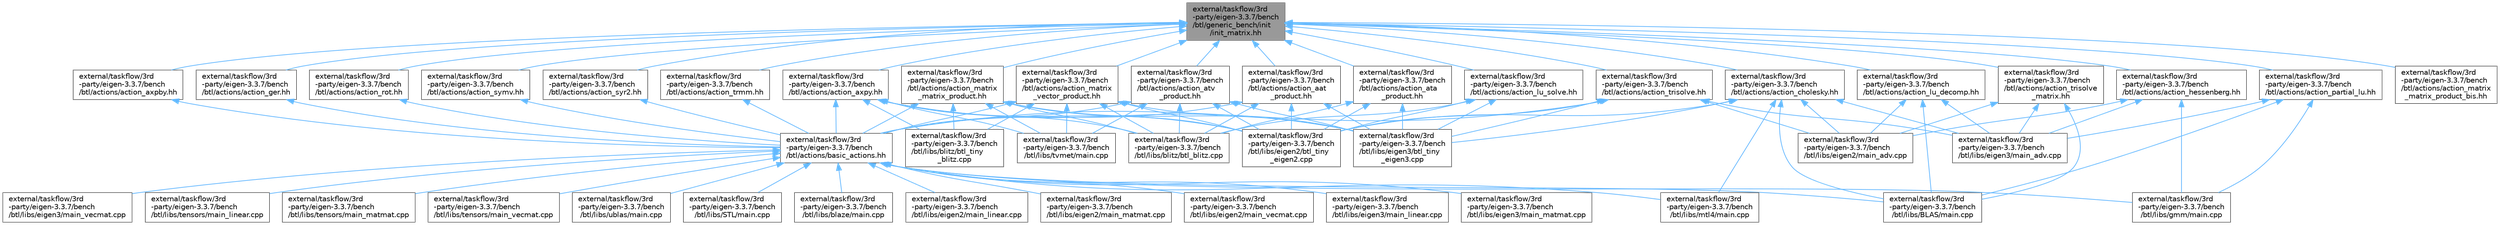 digraph "external/taskflow/3rd-party/eigen-3.3.7/bench/btl/generic_bench/init/init_matrix.hh"
{
 // LATEX_PDF_SIZE
  bgcolor="transparent";
  edge [fontname=Helvetica,fontsize=10,labelfontname=Helvetica,labelfontsize=10];
  node [fontname=Helvetica,fontsize=10,shape=box,height=0.2,width=0.4];
  Node1 [id="Node000001",label="external/taskflow/3rd\l-party/eigen-3.3.7/bench\l/btl/generic_bench/init\l/init_matrix.hh",height=0.2,width=0.4,color="gray40", fillcolor="grey60", style="filled", fontcolor="black",tooltip=" "];
  Node1 -> Node2 [id="edge1_Node000001_Node000002",dir="back",color="steelblue1",style="solid",tooltip=" "];
  Node2 [id="Node000002",label="external/taskflow/3rd\l-party/eigen-3.3.7/bench\l/btl/actions/action_aat\l_product.hh",height=0.2,width=0.4,color="grey40", fillcolor="white", style="filled",URL="$action__aat__product_8hh.html",tooltip=" "];
  Node2 -> Node3 [id="edge2_Node000002_Node000003",dir="back",color="steelblue1",style="solid",tooltip=" "];
  Node3 [id="Node000003",label="external/taskflow/3rd\l-party/eigen-3.3.7/bench\l/btl/actions/basic_actions.hh",height=0.2,width=0.4,color="grey40", fillcolor="white", style="filled",URL="$basic__actions_8hh.html",tooltip=" "];
  Node3 -> Node4 [id="edge3_Node000003_Node000004",dir="back",color="steelblue1",style="solid",tooltip=" "];
  Node4 [id="Node000004",label="external/taskflow/3rd\l-party/eigen-3.3.7/bench\l/btl/libs/BLAS/main.cpp",height=0.2,width=0.4,color="grey40", fillcolor="white", style="filled",URL="$external_2taskflow_23rd-party_2eigen-3_83_87_2bench_2btl_2libs_2_b_l_a_s_2main_8cpp.html",tooltip=" "];
  Node3 -> Node5 [id="edge4_Node000003_Node000005",dir="back",color="steelblue1",style="solid",tooltip=" "];
  Node5 [id="Node000005",label="external/taskflow/3rd\l-party/eigen-3.3.7/bench\l/btl/libs/STL/main.cpp",height=0.2,width=0.4,color="grey40", fillcolor="white", style="filled",URL="$external_2taskflow_23rd-party_2eigen-3_83_87_2bench_2btl_2libs_2_s_t_l_2main_8cpp.html",tooltip=" "];
  Node3 -> Node6 [id="edge5_Node000003_Node000006",dir="back",color="steelblue1",style="solid",tooltip=" "];
  Node6 [id="Node000006",label="external/taskflow/3rd\l-party/eigen-3.3.7/bench\l/btl/libs/blaze/main.cpp",height=0.2,width=0.4,color="grey40", fillcolor="white", style="filled",URL="$external_2taskflow_23rd-party_2eigen-3_83_87_2bench_2btl_2libs_2blaze_2main_8cpp.html",tooltip=" "];
  Node3 -> Node7 [id="edge6_Node000003_Node000007",dir="back",color="steelblue1",style="solid",tooltip=" "];
  Node7 [id="Node000007",label="external/taskflow/3rd\l-party/eigen-3.3.7/bench\l/btl/libs/eigen2/main_linear.cpp",height=0.2,width=0.4,color="grey40", fillcolor="white", style="filled",URL="$eigen2_2main__linear_8cpp.html",tooltip=" "];
  Node3 -> Node8 [id="edge7_Node000003_Node000008",dir="back",color="steelblue1",style="solid",tooltip=" "];
  Node8 [id="Node000008",label="external/taskflow/3rd\l-party/eigen-3.3.7/bench\l/btl/libs/eigen2/main_matmat.cpp",height=0.2,width=0.4,color="grey40", fillcolor="white", style="filled",URL="$eigen2_2main__matmat_8cpp.html",tooltip=" "];
  Node3 -> Node9 [id="edge8_Node000003_Node000009",dir="back",color="steelblue1",style="solid",tooltip=" "];
  Node9 [id="Node000009",label="external/taskflow/3rd\l-party/eigen-3.3.7/bench\l/btl/libs/eigen2/main_vecmat.cpp",height=0.2,width=0.4,color="grey40", fillcolor="white", style="filled",URL="$eigen2_2main__vecmat_8cpp.html",tooltip=" "];
  Node3 -> Node10 [id="edge9_Node000003_Node000010",dir="back",color="steelblue1",style="solid",tooltip=" "];
  Node10 [id="Node000010",label="external/taskflow/3rd\l-party/eigen-3.3.7/bench\l/btl/libs/eigen3/main_linear.cpp",height=0.2,width=0.4,color="grey40", fillcolor="white", style="filled",URL="$eigen3_2main__linear_8cpp.html",tooltip=" "];
  Node3 -> Node11 [id="edge10_Node000003_Node000011",dir="back",color="steelblue1",style="solid",tooltip=" "];
  Node11 [id="Node000011",label="external/taskflow/3rd\l-party/eigen-3.3.7/bench\l/btl/libs/eigen3/main_matmat.cpp",height=0.2,width=0.4,color="grey40", fillcolor="white", style="filled",URL="$eigen3_2main__matmat_8cpp.html",tooltip=" "];
  Node3 -> Node12 [id="edge11_Node000003_Node000012",dir="back",color="steelblue1",style="solid",tooltip=" "];
  Node12 [id="Node000012",label="external/taskflow/3rd\l-party/eigen-3.3.7/bench\l/btl/libs/eigen3/main_vecmat.cpp",height=0.2,width=0.4,color="grey40", fillcolor="white", style="filled",URL="$eigen3_2main__vecmat_8cpp.html",tooltip=" "];
  Node3 -> Node13 [id="edge12_Node000003_Node000013",dir="back",color="steelblue1",style="solid",tooltip=" "];
  Node13 [id="Node000013",label="external/taskflow/3rd\l-party/eigen-3.3.7/bench\l/btl/libs/gmm/main.cpp",height=0.2,width=0.4,color="grey40", fillcolor="white", style="filled",URL="$external_2taskflow_23rd-party_2eigen-3_83_87_2bench_2btl_2libs_2gmm_2main_8cpp.html",tooltip=" "];
  Node3 -> Node14 [id="edge13_Node000003_Node000014",dir="back",color="steelblue1",style="solid",tooltip=" "];
  Node14 [id="Node000014",label="external/taskflow/3rd\l-party/eigen-3.3.7/bench\l/btl/libs/mtl4/main.cpp",height=0.2,width=0.4,color="grey40", fillcolor="white", style="filled",URL="$external_2taskflow_23rd-party_2eigen-3_83_87_2bench_2btl_2libs_2mtl4_2main_8cpp.html",tooltip=" "];
  Node3 -> Node15 [id="edge14_Node000003_Node000015",dir="back",color="steelblue1",style="solid",tooltip=" "];
  Node15 [id="Node000015",label="external/taskflow/3rd\l-party/eigen-3.3.7/bench\l/btl/libs/tensors/main_linear.cpp",height=0.2,width=0.4,color="grey40", fillcolor="white", style="filled",URL="$tensors_2main__linear_8cpp.html",tooltip=" "];
  Node3 -> Node16 [id="edge15_Node000003_Node000016",dir="back",color="steelblue1",style="solid",tooltip=" "];
  Node16 [id="Node000016",label="external/taskflow/3rd\l-party/eigen-3.3.7/bench\l/btl/libs/tensors/main_matmat.cpp",height=0.2,width=0.4,color="grey40", fillcolor="white", style="filled",URL="$tensors_2main__matmat_8cpp.html",tooltip=" "];
  Node3 -> Node17 [id="edge16_Node000003_Node000017",dir="back",color="steelblue1",style="solid",tooltip=" "];
  Node17 [id="Node000017",label="external/taskflow/3rd\l-party/eigen-3.3.7/bench\l/btl/libs/tensors/main_vecmat.cpp",height=0.2,width=0.4,color="grey40", fillcolor="white", style="filled",URL="$tensors_2main__vecmat_8cpp.html",tooltip=" "];
  Node3 -> Node18 [id="edge17_Node000003_Node000018",dir="back",color="steelblue1",style="solid",tooltip=" "];
  Node18 [id="Node000018",label="external/taskflow/3rd\l-party/eigen-3.3.7/bench\l/btl/libs/ublas/main.cpp",height=0.2,width=0.4,color="grey40", fillcolor="white", style="filled",URL="$external_2taskflow_23rd-party_2eigen-3_83_87_2bench_2btl_2libs_2ublas_2main_8cpp.html",tooltip=" "];
  Node2 -> Node19 [id="edge18_Node000002_Node000019",dir="back",color="steelblue1",style="solid",tooltip=" "];
  Node19 [id="Node000019",label="external/taskflow/3rd\l-party/eigen-3.3.7/bench\l/btl/libs/blitz/btl_blitz.cpp",height=0.2,width=0.4,color="grey40", fillcolor="white", style="filled",URL="$btl__blitz_8cpp.html",tooltip=" "];
  Node2 -> Node20 [id="edge19_Node000002_Node000020",dir="back",color="steelblue1",style="solid",tooltip=" "];
  Node20 [id="Node000020",label="external/taskflow/3rd\l-party/eigen-3.3.7/bench\l/btl/libs/eigen2/btl_tiny\l_eigen2.cpp",height=0.2,width=0.4,color="grey40", fillcolor="white", style="filled",URL="$btl__tiny__eigen2_8cpp.html",tooltip=" "];
  Node2 -> Node21 [id="edge20_Node000002_Node000021",dir="back",color="steelblue1",style="solid",tooltip=" "];
  Node21 [id="Node000021",label="external/taskflow/3rd\l-party/eigen-3.3.7/bench\l/btl/libs/eigen3/btl_tiny\l_eigen3.cpp",height=0.2,width=0.4,color="grey40", fillcolor="white", style="filled",URL="$btl__tiny__eigen3_8cpp.html",tooltip=" "];
  Node1 -> Node22 [id="edge21_Node000001_Node000022",dir="back",color="steelblue1",style="solid",tooltip=" "];
  Node22 [id="Node000022",label="external/taskflow/3rd\l-party/eigen-3.3.7/bench\l/btl/actions/action_ata\l_product.hh",height=0.2,width=0.4,color="grey40", fillcolor="white", style="filled",URL="$action__ata__product_8hh.html",tooltip=" "];
  Node22 -> Node19 [id="edge22_Node000022_Node000019",dir="back",color="steelblue1",style="solid",tooltip=" "];
  Node22 -> Node20 [id="edge23_Node000022_Node000020",dir="back",color="steelblue1",style="solid",tooltip=" "];
  Node22 -> Node21 [id="edge24_Node000022_Node000021",dir="back",color="steelblue1",style="solid",tooltip=" "];
  Node1 -> Node23 [id="edge25_Node000001_Node000023",dir="back",color="steelblue1",style="solid",tooltip=" "];
  Node23 [id="Node000023",label="external/taskflow/3rd\l-party/eigen-3.3.7/bench\l/btl/actions/action_atv\l_product.hh",height=0.2,width=0.4,color="grey40", fillcolor="white", style="filled",URL="$action__atv__product_8hh.html",tooltip=" "];
  Node23 -> Node3 [id="edge26_Node000023_Node000003",dir="back",color="steelblue1",style="solid",tooltip=" "];
  Node23 -> Node19 [id="edge27_Node000023_Node000019",dir="back",color="steelblue1",style="solid",tooltip=" "];
  Node23 -> Node20 [id="edge28_Node000023_Node000020",dir="back",color="steelblue1",style="solid",tooltip=" "];
  Node23 -> Node21 [id="edge29_Node000023_Node000021",dir="back",color="steelblue1",style="solid",tooltip=" "];
  Node23 -> Node24 [id="edge30_Node000023_Node000024",dir="back",color="steelblue1",style="solid",tooltip=" "];
  Node24 [id="Node000024",label="external/taskflow/3rd\l-party/eigen-3.3.7/bench\l/btl/libs/tvmet/main.cpp",height=0.2,width=0.4,color="grey40", fillcolor="white", style="filled",URL="$external_2taskflow_23rd-party_2eigen-3_83_87_2bench_2btl_2libs_2tvmet_2main_8cpp.html",tooltip=" "];
  Node1 -> Node25 [id="edge31_Node000001_Node000025",dir="back",color="steelblue1",style="solid",tooltip=" "];
  Node25 [id="Node000025",label="external/taskflow/3rd\l-party/eigen-3.3.7/bench\l/btl/actions/action_axpby.hh",height=0.2,width=0.4,color="grey40", fillcolor="white", style="filled",URL="$action__axpby_8hh.html",tooltip=" "];
  Node25 -> Node3 [id="edge32_Node000025_Node000003",dir="back",color="steelblue1",style="solid",tooltip=" "];
  Node1 -> Node26 [id="edge33_Node000001_Node000026",dir="back",color="steelblue1",style="solid",tooltip=" "];
  Node26 [id="Node000026",label="external/taskflow/3rd\l-party/eigen-3.3.7/bench\l/btl/actions/action_axpy.hh",height=0.2,width=0.4,color="grey40", fillcolor="white", style="filled",URL="$action__axpy_8hh.html",tooltip=" "];
  Node26 -> Node3 [id="edge34_Node000026_Node000003",dir="back",color="steelblue1",style="solid",tooltip=" "];
  Node26 -> Node19 [id="edge35_Node000026_Node000019",dir="back",color="steelblue1",style="solid",tooltip=" "];
  Node26 -> Node27 [id="edge36_Node000026_Node000027",dir="back",color="steelblue1",style="solid",tooltip=" "];
  Node27 [id="Node000027",label="external/taskflow/3rd\l-party/eigen-3.3.7/bench\l/btl/libs/blitz/btl_tiny\l_blitz.cpp",height=0.2,width=0.4,color="grey40", fillcolor="white", style="filled",URL="$btl__tiny__blitz_8cpp.html",tooltip=" "];
  Node26 -> Node20 [id="edge37_Node000026_Node000020",dir="back",color="steelblue1",style="solid",tooltip=" "];
  Node26 -> Node21 [id="edge38_Node000026_Node000021",dir="back",color="steelblue1",style="solid",tooltip=" "];
  Node26 -> Node24 [id="edge39_Node000026_Node000024",dir="back",color="steelblue1",style="solid",tooltip=" "];
  Node1 -> Node28 [id="edge40_Node000001_Node000028",dir="back",color="steelblue1",style="solid",tooltip=" "];
  Node28 [id="Node000028",label="external/taskflow/3rd\l-party/eigen-3.3.7/bench\l/btl/actions/action_cholesky.hh",height=0.2,width=0.4,color="grey40", fillcolor="white", style="filled",URL="$action__cholesky_8hh.html",tooltip=" "];
  Node28 -> Node4 [id="edge41_Node000028_Node000004",dir="back",color="steelblue1",style="solid",tooltip=" "];
  Node28 -> Node20 [id="edge42_Node000028_Node000020",dir="back",color="steelblue1",style="solid",tooltip=" "];
  Node28 -> Node29 [id="edge43_Node000028_Node000029",dir="back",color="steelblue1",style="solid",tooltip=" "];
  Node29 [id="Node000029",label="external/taskflow/3rd\l-party/eigen-3.3.7/bench\l/btl/libs/eigen2/main_adv.cpp",height=0.2,width=0.4,color="grey40", fillcolor="white", style="filled",URL="$eigen2_2main__adv_8cpp.html",tooltip=" "];
  Node28 -> Node21 [id="edge44_Node000028_Node000021",dir="back",color="steelblue1",style="solid",tooltip=" "];
  Node28 -> Node30 [id="edge45_Node000028_Node000030",dir="back",color="steelblue1",style="solid",tooltip=" "];
  Node30 [id="Node000030",label="external/taskflow/3rd\l-party/eigen-3.3.7/bench\l/btl/libs/eigen3/main_adv.cpp",height=0.2,width=0.4,color="grey40", fillcolor="white", style="filled",URL="$eigen3_2main__adv_8cpp.html",tooltip=" "];
  Node28 -> Node14 [id="edge46_Node000028_Node000014",dir="back",color="steelblue1",style="solid",tooltip=" "];
  Node1 -> Node31 [id="edge47_Node000001_Node000031",dir="back",color="steelblue1",style="solid",tooltip=" "];
  Node31 [id="Node000031",label="external/taskflow/3rd\l-party/eigen-3.3.7/bench\l/btl/actions/action_ger.hh",height=0.2,width=0.4,color="grey40", fillcolor="white", style="filled",URL="$action__ger_8hh.html",tooltip=" "];
  Node31 -> Node3 [id="edge48_Node000031_Node000003",dir="back",color="steelblue1",style="solid",tooltip=" "];
  Node1 -> Node32 [id="edge49_Node000001_Node000032",dir="back",color="steelblue1",style="solid",tooltip=" "];
  Node32 [id="Node000032",label="external/taskflow/3rd\l-party/eigen-3.3.7/bench\l/btl/actions/action_hessenberg.hh",height=0.2,width=0.4,color="grey40", fillcolor="white", style="filled",URL="$action__hessenberg_8hh.html",tooltip=" "];
  Node32 -> Node29 [id="edge50_Node000032_Node000029",dir="back",color="steelblue1",style="solid",tooltip=" "];
  Node32 -> Node30 [id="edge51_Node000032_Node000030",dir="back",color="steelblue1",style="solid",tooltip=" "];
  Node32 -> Node13 [id="edge52_Node000032_Node000013",dir="back",color="steelblue1",style="solid",tooltip=" "];
  Node1 -> Node33 [id="edge53_Node000001_Node000033",dir="back",color="steelblue1",style="solid",tooltip=" "];
  Node33 [id="Node000033",label="external/taskflow/3rd\l-party/eigen-3.3.7/bench\l/btl/actions/action_lu_decomp.hh",height=0.2,width=0.4,color="grey40", fillcolor="white", style="filled",URL="$action__lu__decomp_8hh.html",tooltip=" "];
  Node33 -> Node4 [id="edge54_Node000033_Node000004",dir="back",color="steelblue1",style="solid",tooltip=" "];
  Node33 -> Node29 [id="edge55_Node000033_Node000029",dir="back",color="steelblue1",style="solid",tooltip=" "];
  Node33 -> Node30 [id="edge56_Node000033_Node000030",dir="back",color="steelblue1",style="solid",tooltip=" "];
  Node1 -> Node34 [id="edge57_Node000001_Node000034",dir="back",color="steelblue1",style="solid",tooltip=" "];
  Node34 [id="Node000034",label="external/taskflow/3rd\l-party/eigen-3.3.7/bench\l/btl/actions/action_lu_solve.hh",height=0.2,width=0.4,color="grey40", fillcolor="white", style="filled",URL="$action__lu__solve_8hh.html",tooltip=" "];
  Node34 -> Node19 [id="edge58_Node000034_Node000019",dir="back",color="steelblue1",style="solid",tooltip=" "];
  Node34 -> Node20 [id="edge59_Node000034_Node000020",dir="back",color="steelblue1",style="solid",tooltip=" "];
  Node34 -> Node21 [id="edge60_Node000034_Node000021",dir="back",color="steelblue1",style="solid",tooltip=" "];
  Node1 -> Node35 [id="edge61_Node000001_Node000035",dir="back",color="steelblue1",style="solid",tooltip=" "];
  Node35 [id="Node000035",label="external/taskflow/3rd\l-party/eigen-3.3.7/bench\l/btl/actions/action_matrix\l_matrix_product.hh",height=0.2,width=0.4,color="grey40", fillcolor="white", style="filled",URL="$action__matrix__matrix__product_8hh.html",tooltip=" "];
  Node35 -> Node3 [id="edge62_Node000035_Node000003",dir="back",color="steelblue1",style="solid",tooltip=" "];
  Node35 -> Node19 [id="edge63_Node000035_Node000019",dir="back",color="steelblue1",style="solid",tooltip=" "];
  Node35 -> Node27 [id="edge64_Node000035_Node000027",dir="back",color="steelblue1",style="solid",tooltip=" "];
  Node35 -> Node20 [id="edge65_Node000035_Node000020",dir="back",color="steelblue1",style="solid",tooltip=" "];
  Node35 -> Node21 [id="edge66_Node000035_Node000021",dir="back",color="steelblue1",style="solid",tooltip=" "];
  Node35 -> Node24 [id="edge67_Node000035_Node000024",dir="back",color="steelblue1",style="solid",tooltip=" "];
  Node1 -> Node36 [id="edge68_Node000001_Node000036",dir="back",color="steelblue1",style="solid",tooltip=" "];
  Node36 [id="Node000036",label="external/taskflow/3rd\l-party/eigen-3.3.7/bench\l/btl/actions/action_matrix\l_matrix_product_bis.hh",height=0.2,width=0.4,color="grey40", fillcolor="white", style="filled",URL="$action__matrix__matrix__product__bis_8hh.html",tooltip=" "];
  Node1 -> Node37 [id="edge69_Node000001_Node000037",dir="back",color="steelblue1",style="solid",tooltip=" "];
  Node37 [id="Node000037",label="external/taskflow/3rd\l-party/eigen-3.3.7/bench\l/btl/actions/action_matrix\l_vector_product.hh",height=0.2,width=0.4,color="grey40", fillcolor="white", style="filled",URL="$action__matrix__vector__product_8hh.html",tooltip=" "];
  Node37 -> Node3 [id="edge70_Node000037_Node000003",dir="back",color="steelblue1",style="solid",tooltip=" "];
  Node37 -> Node19 [id="edge71_Node000037_Node000019",dir="back",color="steelblue1",style="solid",tooltip=" "];
  Node37 -> Node27 [id="edge72_Node000037_Node000027",dir="back",color="steelblue1",style="solid",tooltip=" "];
  Node37 -> Node20 [id="edge73_Node000037_Node000020",dir="back",color="steelblue1",style="solid",tooltip=" "];
  Node37 -> Node21 [id="edge74_Node000037_Node000021",dir="back",color="steelblue1",style="solid",tooltip=" "];
  Node37 -> Node24 [id="edge75_Node000037_Node000024",dir="back",color="steelblue1",style="solid",tooltip=" "];
  Node1 -> Node38 [id="edge76_Node000001_Node000038",dir="back",color="steelblue1",style="solid",tooltip=" "];
  Node38 [id="Node000038",label="external/taskflow/3rd\l-party/eigen-3.3.7/bench\l/btl/actions/action_partial_lu.hh",height=0.2,width=0.4,color="grey40", fillcolor="white", style="filled",URL="$action__partial__lu_8hh.html",tooltip=" "];
  Node38 -> Node4 [id="edge77_Node000038_Node000004",dir="back",color="steelblue1",style="solid",tooltip=" "];
  Node38 -> Node30 [id="edge78_Node000038_Node000030",dir="back",color="steelblue1",style="solid",tooltip=" "];
  Node38 -> Node13 [id="edge79_Node000038_Node000013",dir="back",color="steelblue1",style="solid",tooltip=" "];
  Node1 -> Node39 [id="edge80_Node000001_Node000039",dir="back",color="steelblue1",style="solid",tooltip=" "];
  Node39 [id="Node000039",label="external/taskflow/3rd\l-party/eigen-3.3.7/bench\l/btl/actions/action_rot.hh",height=0.2,width=0.4,color="grey40", fillcolor="white", style="filled",URL="$action__rot_8hh.html",tooltip=" "];
  Node39 -> Node3 [id="edge81_Node000039_Node000003",dir="back",color="steelblue1",style="solid",tooltip=" "];
  Node1 -> Node40 [id="edge82_Node000001_Node000040",dir="back",color="steelblue1",style="solid",tooltip=" "];
  Node40 [id="Node000040",label="external/taskflow/3rd\l-party/eigen-3.3.7/bench\l/btl/actions/action_symv.hh",height=0.2,width=0.4,color="grey40", fillcolor="white", style="filled",URL="$action__symv_8hh.html",tooltip=" "];
  Node40 -> Node3 [id="edge83_Node000040_Node000003",dir="back",color="steelblue1",style="solid",tooltip=" "];
  Node1 -> Node41 [id="edge84_Node000001_Node000041",dir="back",color="steelblue1",style="solid",tooltip=" "];
  Node41 [id="Node000041",label="external/taskflow/3rd\l-party/eigen-3.3.7/bench\l/btl/actions/action_syr2.hh",height=0.2,width=0.4,color="grey40", fillcolor="white", style="filled",URL="$action__syr2_8hh.html",tooltip=" "];
  Node41 -> Node3 [id="edge85_Node000041_Node000003",dir="back",color="steelblue1",style="solid",tooltip=" "];
  Node1 -> Node42 [id="edge86_Node000001_Node000042",dir="back",color="steelblue1",style="solid",tooltip=" "];
  Node42 [id="Node000042",label="external/taskflow/3rd\l-party/eigen-3.3.7/bench\l/btl/actions/action_trisolve.hh",height=0.2,width=0.4,color="grey40", fillcolor="white", style="filled",URL="$action__trisolve_8hh.html",tooltip=" "];
  Node42 -> Node3 [id="edge87_Node000042_Node000003",dir="back",color="steelblue1",style="solid",tooltip=" "];
  Node42 -> Node20 [id="edge88_Node000042_Node000020",dir="back",color="steelblue1",style="solid",tooltip=" "];
  Node42 -> Node29 [id="edge89_Node000042_Node000029",dir="back",color="steelblue1",style="solid",tooltip=" "];
  Node42 -> Node21 [id="edge90_Node000042_Node000021",dir="back",color="steelblue1",style="solid",tooltip=" "];
  Node42 -> Node30 [id="edge91_Node000042_Node000030",dir="back",color="steelblue1",style="solid",tooltip=" "];
  Node1 -> Node43 [id="edge92_Node000001_Node000043",dir="back",color="steelblue1",style="solid",tooltip=" "];
  Node43 [id="Node000043",label="external/taskflow/3rd\l-party/eigen-3.3.7/bench\l/btl/actions/action_trisolve\l_matrix.hh",height=0.2,width=0.4,color="grey40", fillcolor="white", style="filled",URL="$action__trisolve__matrix_8hh.html",tooltip=" "];
  Node43 -> Node4 [id="edge93_Node000043_Node000004",dir="back",color="steelblue1",style="solid",tooltip=" "];
  Node43 -> Node29 [id="edge94_Node000043_Node000029",dir="back",color="steelblue1",style="solid",tooltip=" "];
  Node43 -> Node30 [id="edge95_Node000043_Node000030",dir="back",color="steelblue1",style="solid",tooltip=" "];
  Node1 -> Node44 [id="edge96_Node000001_Node000044",dir="back",color="steelblue1",style="solid",tooltip=" "];
  Node44 [id="Node000044",label="external/taskflow/3rd\l-party/eigen-3.3.7/bench\l/btl/actions/action_trmm.hh",height=0.2,width=0.4,color="grey40", fillcolor="white", style="filled",URL="$action__trmm_8hh.html",tooltip=" "];
  Node44 -> Node3 [id="edge97_Node000044_Node000003",dir="back",color="steelblue1",style="solid",tooltip=" "];
}
